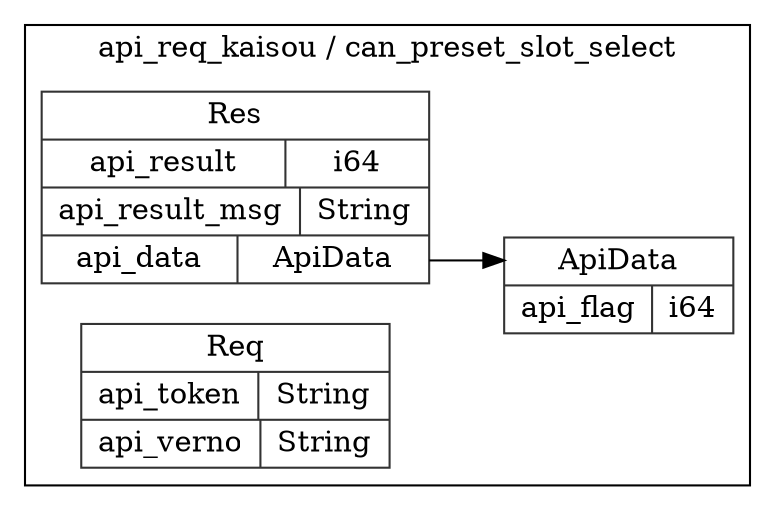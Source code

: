 digraph {
  rankdir=LR;
  subgraph cluster_0 {
    label="api_req_kaisou / can_preset_slot_select";
    node [style="filled", color=white, style="solid", color=gray20];
    api_req_kaisou__can_preset_slot_select__ApiData [label="<ApiData> ApiData  | { api_flag | <api_flag> i64 }", shape=record];
    api_req_kaisou__can_preset_slot_select__Res [label="<Res> Res  | { api_result | <api_result> i64 } | { api_result_msg | <api_result_msg> String } | { api_data | <api_data> ApiData }", shape=record];
    api_req_kaisou__can_preset_slot_select__Res:api_data:e -> api_req_kaisou__can_preset_slot_select__ApiData:ApiData:w;
    api_req_kaisou__can_preset_slot_select__Req [label="<Req> Req  | { api_token | <api_token> String } | { api_verno | <api_verno> String }", shape=record];
  }
}
